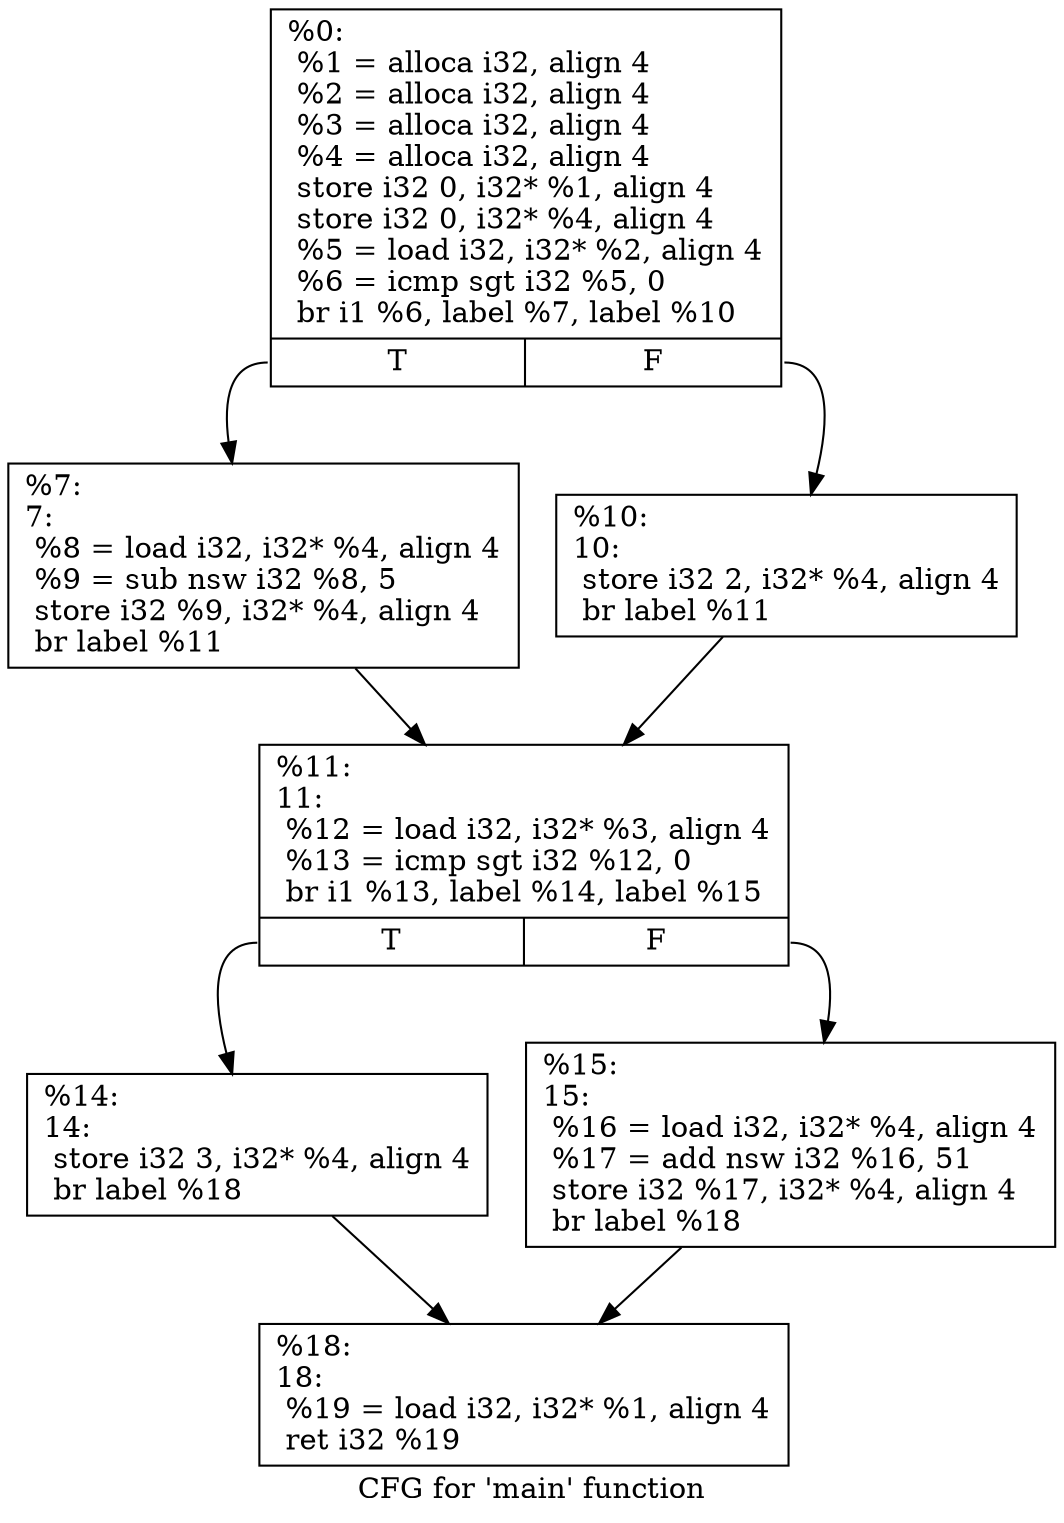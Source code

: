 digraph "CFG for 'main' function" {
	label="CFG for 'main' function";

	Node0x15083f0 [shape=record,label="{%0:\l  %1 = alloca i32, align 4\l  %2 = alloca i32, align 4\l  %3 = alloca i32, align 4\l  %4 = alloca i32, align 4\l  store i32 0, i32* %1, align 4\l  store i32 0, i32* %4, align 4\l  %5 = load i32, i32* %2, align 4\l  %6 = icmp sgt i32 %5, 0\l  br i1 %6, label %7, label %10\l|{<s0>T|<s1>F}}"];
	Node0x15083f0:s0 -> Node0x1508eb0;
	Node0x15083f0:s1 -> Node0x1508f00;
	Node0x1508eb0 [shape=record,label="{%7:\l7:                                                \l  %8 = load i32, i32* %4, align 4\l  %9 = sub nsw i32 %8, 5\l  store i32 %9, i32* %4, align 4\l  br label %11\l}"];
	Node0x1508eb0 -> Node0x1508c90;
	Node0x1508f00 [shape=record,label="{%10:\l10:                                               \l  store i32 2, i32* %4, align 4\l  br label %11\l}"];
	Node0x1508f00 -> Node0x1508c90;
	Node0x1508c90 [shape=record,label="{%11:\l11:                                               \l  %12 = load i32, i32* %3, align 4\l  %13 = icmp sgt i32 %12, 0\l  br i1 %13, label %14, label %15\l|{<s0>T|<s1>F}}"];
	Node0x1508c90:s0 -> Node0x1509350;
	Node0x1508c90:s1 -> Node0x15093a0;
	Node0x1509350 [shape=record,label="{%14:\l14:                                               \l  store i32 3, i32* %4, align 4\l  br label %18\l}"];
	Node0x1509350 -> Node0x15094a0;
	Node0x15093a0 [shape=record,label="{%15:\l15:                                               \l  %16 = load i32, i32* %4, align 4\l  %17 = add nsw i32 %16, 51\l  store i32 %17, i32* %4, align 4\l  br label %18\l}"];
	Node0x15093a0 -> Node0x15094a0;
	Node0x15094a0 [shape=record,label="{%18:\l18:                                               \l  %19 = load i32, i32* %1, align 4\l  ret i32 %19\l}"];
}
